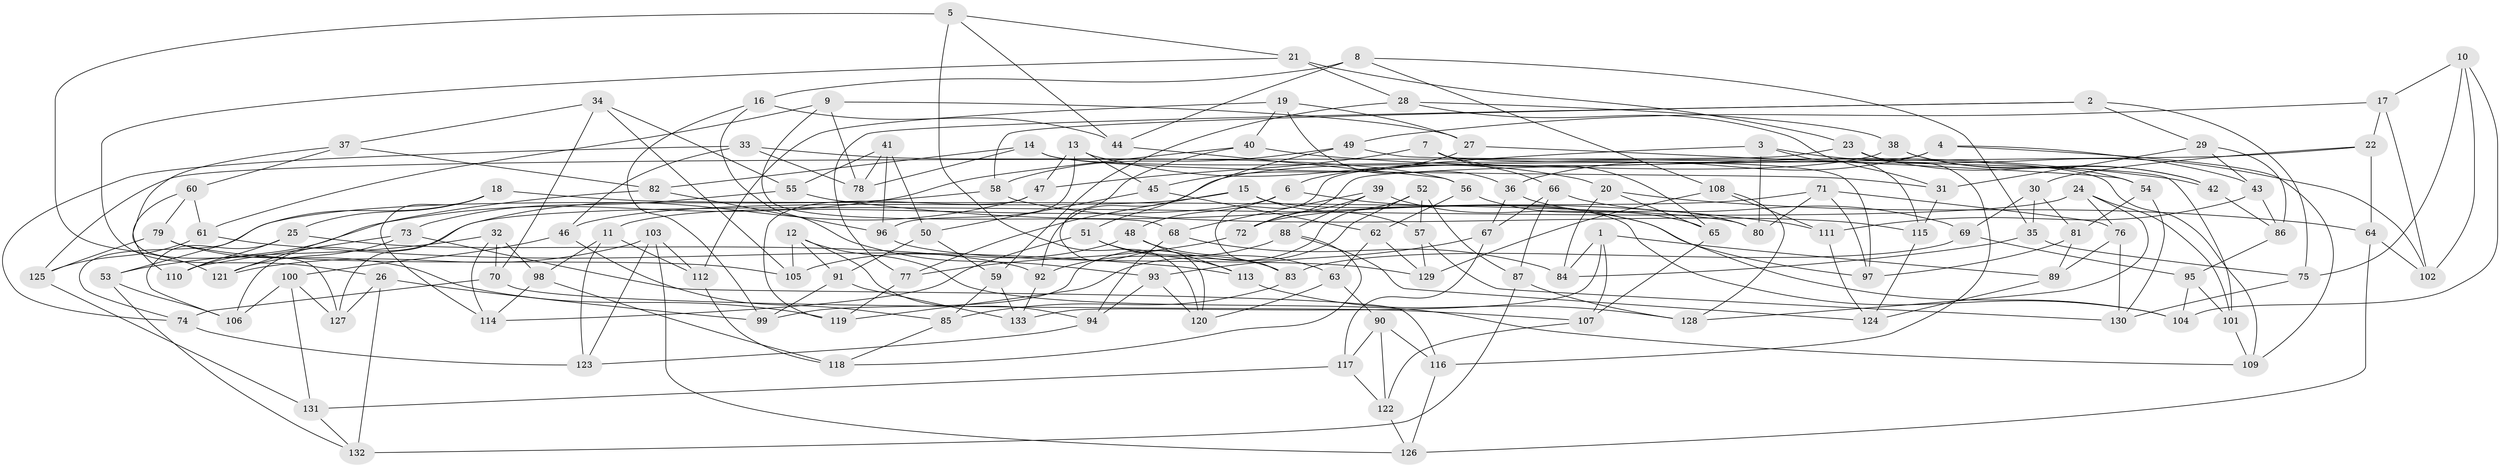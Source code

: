 // Generated by graph-tools (version 1.1) at 2025/50/03/09/25 03:50:44]
// undirected, 133 vertices, 266 edges
graph export_dot {
graph [start="1"]
  node [color=gray90,style=filled];
  1;
  2;
  3;
  4;
  5;
  6;
  7;
  8;
  9;
  10;
  11;
  12;
  13;
  14;
  15;
  16;
  17;
  18;
  19;
  20;
  21;
  22;
  23;
  24;
  25;
  26;
  27;
  28;
  29;
  30;
  31;
  32;
  33;
  34;
  35;
  36;
  37;
  38;
  39;
  40;
  41;
  42;
  43;
  44;
  45;
  46;
  47;
  48;
  49;
  50;
  51;
  52;
  53;
  54;
  55;
  56;
  57;
  58;
  59;
  60;
  61;
  62;
  63;
  64;
  65;
  66;
  67;
  68;
  69;
  70;
  71;
  72;
  73;
  74;
  75;
  76;
  77;
  78;
  79;
  80;
  81;
  82;
  83;
  84;
  85;
  86;
  87;
  88;
  89;
  90;
  91;
  92;
  93;
  94;
  95;
  96;
  97;
  98;
  99;
  100;
  101;
  102;
  103;
  104;
  105;
  106;
  107;
  108;
  109;
  110;
  111;
  112;
  113;
  114;
  115;
  116;
  117;
  118;
  119;
  120;
  121;
  122;
  123;
  124;
  125;
  126;
  127;
  128;
  129;
  130;
  131;
  132;
  133;
  1 -- 84;
  1 -- 89;
  1 -- 107;
  1 -- 133;
  2 -- 29;
  2 -- 58;
  2 -- 75;
  2 -- 77;
  3 -- 115;
  3 -- 102;
  3 -- 6;
  3 -- 80;
  4 -- 109;
  4 -- 36;
  4 -- 43;
  4 -- 83;
  5 -- 121;
  5 -- 44;
  5 -- 21;
  5 -- 120;
  6 -- 48;
  6 -- 97;
  6 -- 11;
  7 -- 47;
  7 -- 65;
  7 -- 66;
  7 -- 97;
  8 -- 16;
  8 -- 108;
  8 -- 44;
  8 -- 35;
  9 -- 27;
  9 -- 78;
  9 -- 68;
  9 -- 61;
  10 -- 75;
  10 -- 102;
  10 -- 17;
  10 -- 104;
  11 -- 98;
  11 -- 123;
  11 -- 112;
  12 -- 109;
  12 -- 91;
  12 -- 94;
  12 -- 105;
  13 -- 45;
  13 -- 20;
  13 -- 96;
  13 -- 47;
  14 -- 78;
  14 -- 82;
  14 -- 31;
  14 -- 109;
  15 -- 77;
  15 -- 104;
  15 -- 46;
  15 -- 57;
  16 -- 93;
  16 -- 99;
  16 -- 44;
  17 -- 102;
  17 -- 49;
  17 -- 22;
  18 -- 25;
  18 -- 80;
  18 -- 53;
  18 -- 114;
  19 -- 27;
  19 -- 112;
  19 -- 40;
  19 -- 36;
  20 -- 65;
  20 -- 64;
  20 -- 84;
  21 -- 26;
  21 -- 23;
  21 -- 28;
  22 -- 72;
  22 -- 30;
  22 -- 64;
  23 -- 116;
  23 -- 42;
  23 -- 125;
  24 -- 101;
  24 -- 128;
  24 -- 76;
  24 -- 106;
  25 -- 106;
  25 -- 92;
  25 -- 110;
  26 -- 99;
  26 -- 127;
  26 -- 132;
  27 -- 54;
  27 -- 45;
  28 -- 31;
  28 -- 59;
  28 -- 38;
  29 -- 31;
  29 -- 43;
  29 -- 86;
  30 -- 35;
  30 -- 69;
  30 -- 81;
  31 -- 115;
  32 -- 114;
  32 -- 98;
  32 -- 70;
  32 -- 53;
  33 -- 56;
  33 -- 78;
  33 -- 74;
  33 -- 46;
  34 -- 37;
  34 -- 70;
  34 -- 105;
  34 -- 55;
  35 -- 75;
  35 -- 84;
  36 -- 67;
  36 -- 80;
  37 -- 127;
  37 -- 82;
  37 -- 60;
  38 -- 42;
  38 -- 92;
  38 -- 54;
  39 -- 68;
  39 -- 104;
  39 -- 72;
  39 -- 88;
  40 -- 42;
  40 -- 110;
  40 -- 120;
  41 -- 50;
  41 -- 55;
  41 -- 96;
  41 -- 78;
  42 -- 86;
  43 -- 86;
  43 -- 111;
  44 -- 56;
  45 -- 50;
  45 -- 62;
  46 -- 100;
  46 -- 85;
  47 -- 127;
  47 -- 119;
  48 -- 113;
  48 -- 105;
  48 -- 63;
  49 -- 51;
  49 -- 58;
  49 -- 101;
  50 -- 91;
  50 -- 59;
  51 -- 114;
  51 -- 113;
  51 -- 83;
  52 -- 57;
  52 -- 119;
  52 -- 87;
  52 -- 99;
  53 -- 132;
  53 -- 106;
  54 -- 130;
  54 -- 81;
  55 -- 111;
  55 -- 73;
  56 -- 65;
  56 -- 62;
  57 -- 129;
  57 -- 130;
  58 -- 115;
  58 -- 74;
  59 -- 133;
  59 -- 85;
  60 -- 110;
  60 -- 79;
  60 -- 61;
  61 -- 125;
  61 -- 113;
  62 -- 63;
  62 -- 129;
  63 -- 90;
  63 -- 120;
  64 -- 102;
  64 -- 126;
  65 -- 107;
  66 -- 67;
  66 -- 69;
  66 -- 87;
  67 -- 117;
  67 -- 93;
  68 -- 84;
  68 -- 94;
  69 -- 83;
  69 -- 95;
  70 -- 74;
  70 -- 107;
  71 -- 76;
  71 -- 80;
  71 -- 72;
  71 -- 97;
  72 -- 77;
  73 -- 110;
  73 -- 121;
  73 -- 116;
  74 -- 123;
  75 -- 130;
  76 -- 89;
  76 -- 130;
  77 -- 119;
  79 -- 125;
  79 -- 105;
  79 -- 119;
  81 -- 97;
  81 -- 89;
  82 -- 121;
  82 -- 96;
  83 -- 85;
  85 -- 118;
  86 -- 95;
  87 -- 132;
  87 -- 128;
  88 -- 124;
  88 -- 92;
  88 -- 118;
  89 -- 124;
  90 -- 116;
  90 -- 117;
  90 -- 122;
  91 -- 99;
  91 -- 133;
  92 -- 133;
  93 -- 94;
  93 -- 120;
  94 -- 123;
  95 -- 101;
  95 -- 104;
  96 -- 129;
  98 -- 114;
  98 -- 118;
  100 -- 106;
  100 -- 127;
  100 -- 131;
  101 -- 109;
  103 -- 121;
  103 -- 123;
  103 -- 112;
  103 -- 126;
  107 -- 122;
  108 -- 129;
  108 -- 128;
  108 -- 111;
  111 -- 124;
  112 -- 118;
  113 -- 128;
  115 -- 124;
  116 -- 126;
  117 -- 131;
  117 -- 122;
  122 -- 126;
  125 -- 131;
  131 -- 132;
}
